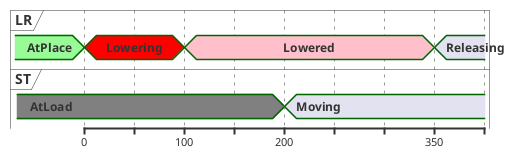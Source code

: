 @startuml
concise LR
concise ST

LR is AtPlace #palegreen
ST is AtLoad #gray

@LR
0 is Lowering #FF0000
100 is Lowered #pink
350 is Releasing

@ST
200 is Moving

@enduml